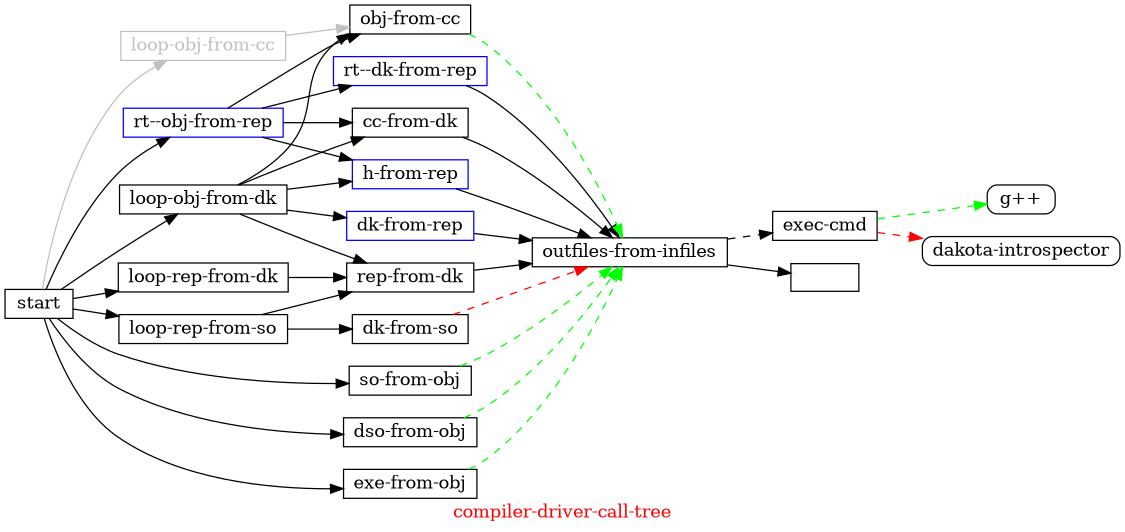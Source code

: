// Copyright (C) 2007, 2008, 2009 Robert Nielsen <robert@dakota.org>
//
// Licensed under the Apache License, Version 2.0 (the "License");
// you may not use this file except in compliance with the License.
// You may obtain a copy of the License at
//
//      http://www.apache.org/licenses/LICENSE-2.0
//
// Unless required by applicable law or agreed to in writing, software
// distributed under the License is distributed on an "AS IS" BASIS,
// WITHOUT WARRANTIES OR CONDITIONS OF ANY KIND, either express or implied.
// See the License for the specific language governing permissions and
// limitations under the License.

digraph "compiler-driver-call-tree"
{
  graph [ label = "\G", fontcolor = red ];
  graph [ rankdir = LR ];
  graph [ center = true ];
  //graph [ rotate = 90 ];
  graph [ size = "7.5,10" ];
  //graph [ ratio = fill ];
  //graph [ ordering = out ];
  node [ shape = box ];
  node [ height = 0.3 ];

  "rt--obj-from-rep" [ color = blue ];
  "rt--dk-from-rep" [ color = blue ];

  "h-from-rep" [ color = blue ];
  "dk-from-rep" [ color = blue ];

  "rt--obj-from-rep" -> "rt--dk-from-rep";
  "rt--dk-from-rep" -> "outfiles-from-infiles";
  "h-from-rep" -> "outfiles-from-infiles";

  "rt--obj-from-rep" -> "cc-from-dk";
  "rt--obj-from-rep" -> "obj-from-cc";
  "rt--obj-from-rep" -> "h-from-rep";
  "obj-from-cc" -> "outfiles-from-infiles" [ color = green, style = dashed ];

  "loop-obj-from-dk" -> "cc-from-dk";
  "loop-obj-from-dk" -> "obj-from-cc";
  "loop-obj-from-dk" -> "rep-from-dk";
  "loop-obj-from-dk" -> "h-from-rep";
  "loop-obj-from-dk" -> "dk-from-rep";
  "dk-from-rep" -> "outfiles-from-infiles";
  "cc-from-dk" -> "outfiles-from-infiles";
  "dk-from-so" -> "outfiles-from-infiles" [ color = red, style = dashed ];
  "rep-from-dk" -> "outfiles-from-infiles";
  "outfiles-from-infiles" -> "exec-cmd" [ style = dashed ];
  "outfiles-from-infiles" -> "";

  "loop-rep-from-so" -> "dk-from-so";
  "loop-rep-from-so" -> "rep-from-dk";
  "loop-rep-from-dk" -> "rep-from-dk";// [ color = gray ];
  "start" -> "loop-rep-from-dk";// [ color = gray ];
  "start" -> "loop-obj-from-dk";
  "start" -> "rt--obj-from-rep";
  "start" -> "loop-rep-from-so";

  "start" -> "so-from-obj";
  "start" -> "dso-from-obj";
  "start" -> "exe-from-obj";

  "so-from-obj" -> "outfiles-from-infiles" [ color = green, style = dashed ];
  "dso-from-obj" -> "outfiles-from-infiles" [ color = green, style = dashed ];
  "exe-from-obj" -> "outfiles-from-infiles" [ color = green, style = dashed ];

  "start" -> "loop-obj-from-cc" [ color = gray ];
  "loop-obj-from-cc" -> "obj-from-cc" [ color = gray ];
  "loop-obj-from-cc" [ color = gray, fontcolor = gray ];

  "exec-cmd" -> "g++" [ color = green, style = dashed ];
  "exec-cmd" -> "dakota-introspector" [ color = red, style = dashed ];
  "g++" [ style = rounded ];
  "dakota-introspector" [ style = rounded ];

    subgraph { graph [ rank = same ]; "obj-from-cc"; "dso-from-obj"; "so-from-obj"; "exe-from-obj" };
}
